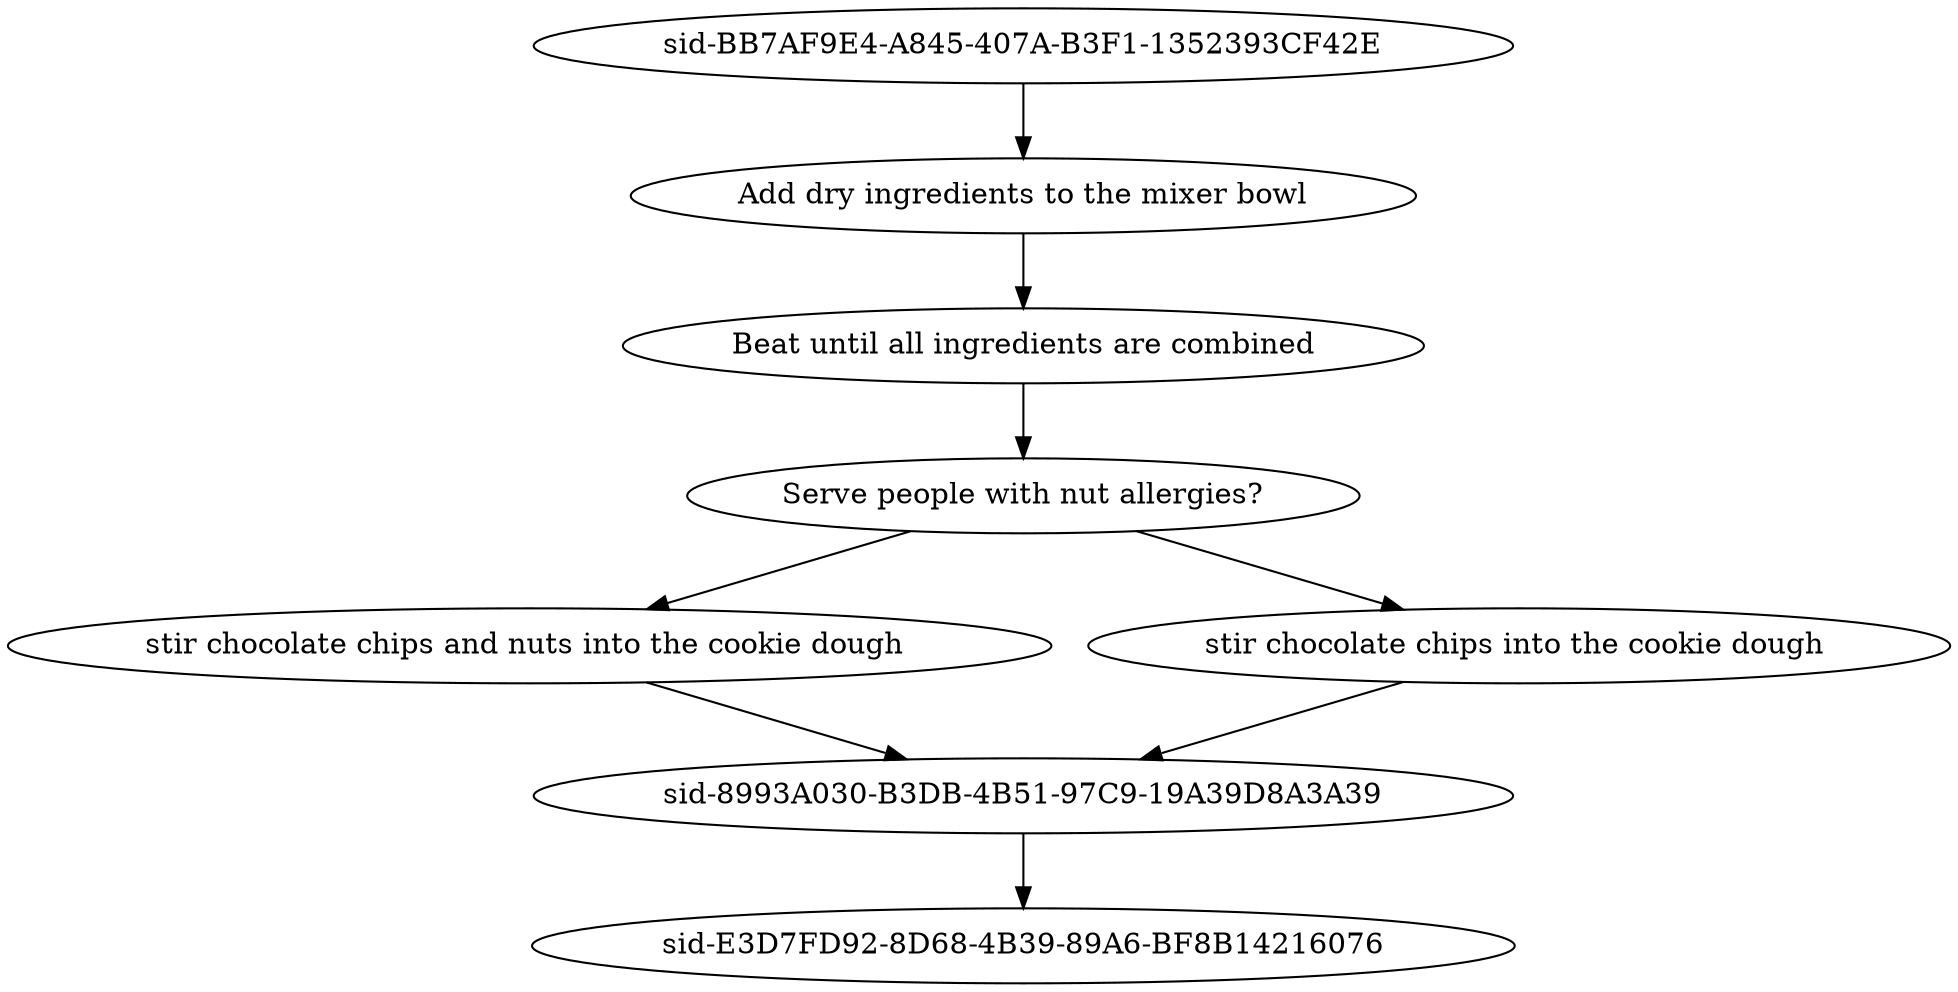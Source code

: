 strict digraph G {
  "Serve people with nut allergies?" [ label="Serve people with nut allergies?" ];
  "sid-8993A030-B3DB-4B51-97C9-19A39D8A3A39" [ label="sid-8993A030-B3DB-4B51-97C9-19A39D8A3A39" ];
  "Add dry ingredients to the mixer bowl" [ label="Add dry ingredients to the mixer bowl" ];
  "Beat until all ingredients are combined" [ label="Beat until all ingredients are combined" ];
  "stir chocolate chips and nuts into the cookie dough " [ label="stir chocolate chips and nuts into the cookie dough " ];
  "stir chocolate chips into the cookie dough " [ label="stir chocolate chips into the cookie dough " ];
  "sid-E3D7FD92-8D68-4B39-89A6-BF8B14216076" [ label="sid-E3D7FD92-8D68-4B39-89A6-BF8B14216076" ];
  "sid-BB7AF9E4-A845-407A-B3F1-1352393CF42E" [ label="sid-BB7AF9E4-A845-407A-B3F1-1352393CF42E" ];
  "Add dry ingredients to the mixer bowl" -> "Beat until all ingredients are combined";
  "Beat until all ingredients are combined" -> "Serve people with nut allergies?";
  "Serve people with nut allergies?" -> "stir chocolate chips and nuts into the cookie dough ";
  "Serve people with nut allergies?" -> "stir chocolate chips into the cookie dough ";
  "stir chocolate chips and nuts into the cookie dough " -> "sid-8993A030-B3DB-4B51-97C9-19A39D8A3A39";
  "stir chocolate chips into the cookie dough " -> "sid-8993A030-B3DB-4B51-97C9-19A39D8A3A39";
  "sid-8993A030-B3DB-4B51-97C9-19A39D8A3A39" -> "sid-E3D7FD92-8D68-4B39-89A6-BF8B14216076";
  "sid-BB7AF9E4-A845-407A-B3F1-1352393CF42E" -> "Add dry ingredients to the mixer bowl";
}
